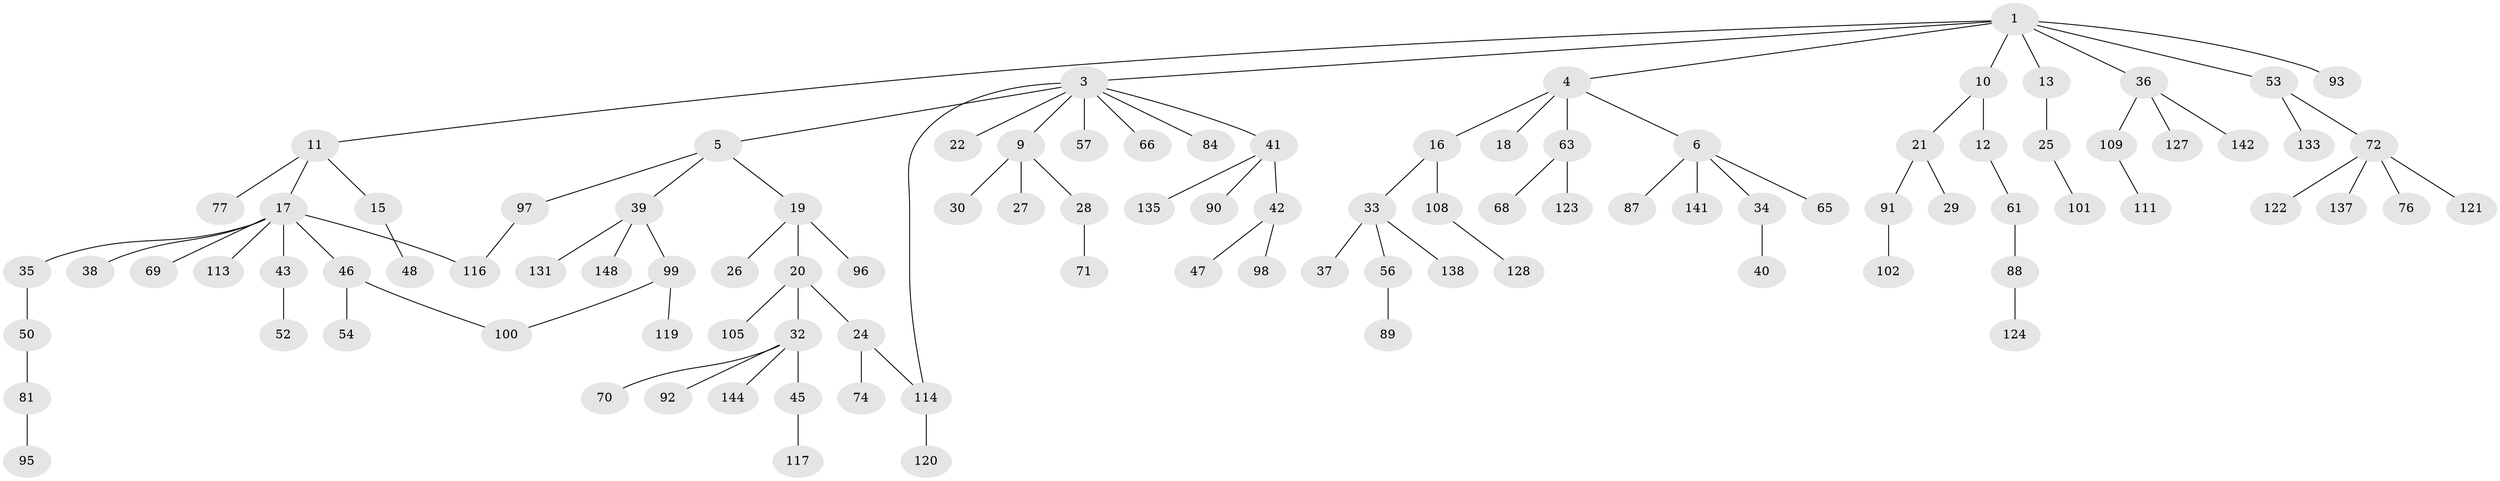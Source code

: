 // Generated by graph-tools (version 1.1) at 2025/23/03/03/25 07:23:33]
// undirected, 101 vertices, 103 edges
graph export_dot {
graph [start="1"]
  node [color=gray90,style=filled];
  1 [super="+2"];
  3 [super="+7"];
  4 [super="+14"];
  5 [super="+73"];
  6 [super="+8"];
  9 [super="+136"];
  10 [super="+110"];
  11 [super="+55"];
  12 [super="+59"];
  13;
  15 [super="+62"];
  16 [super="+67"];
  17 [super="+23"];
  18;
  19 [super="+49"];
  20 [super="+75"];
  21 [super="+140"];
  22;
  24 [super="+60"];
  25 [super="+86"];
  26 [super="+85"];
  27 [super="+145"];
  28 [super="+31"];
  29;
  30;
  32 [super="+44"];
  33;
  34;
  35;
  36 [super="+79"];
  37 [super="+139"];
  38 [super="+83"];
  39 [super="+64"];
  40;
  41 [super="+80"];
  42 [super="+51"];
  43 [super="+78"];
  45 [super="+58"];
  46 [super="+129"];
  47 [super="+82"];
  48;
  50;
  52;
  53;
  54 [super="+106"];
  56 [super="+103"];
  57;
  61;
  63 [super="+147"];
  65;
  66;
  68;
  69;
  70 [super="+130"];
  71;
  72 [super="+115"];
  74;
  76 [super="+118"];
  77;
  81 [super="+107"];
  84;
  87 [super="+146"];
  88 [super="+126"];
  89;
  90;
  91 [super="+94"];
  92;
  93;
  95 [super="+132"];
  96;
  97;
  98;
  99 [super="+104"];
  100;
  101;
  102 [super="+112"];
  105;
  108 [super="+125"];
  109;
  111;
  113;
  114 [super="+149"];
  116;
  117;
  119;
  120;
  121;
  122;
  123;
  124;
  127 [super="+143"];
  128;
  131 [super="+134"];
  133;
  135;
  137;
  138;
  141;
  142;
  144;
  148;
  1 -- 11;
  1 -- 93;
  1 -- 3;
  1 -- 4;
  1 -- 36;
  1 -- 53;
  1 -- 10;
  1 -- 13;
  3 -- 5;
  3 -- 41;
  3 -- 57;
  3 -- 66;
  3 -- 84;
  3 -- 22;
  3 -- 9;
  3 -- 114;
  4 -- 6;
  4 -- 16;
  4 -- 18;
  4 -- 63;
  5 -- 19;
  5 -- 39;
  5 -- 97;
  6 -- 87;
  6 -- 65;
  6 -- 34;
  6 -- 141;
  9 -- 27;
  9 -- 28;
  9 -- 30;
  10 -- 12;
  10 -- 21;
  11 -- 15;
  11 -- 17;
  11 -- 77;
  12 -- 61;
  13 -- 25;
  15 -- 48;
  16 -- 33;
  16 -- 108;
  17 -- 35;
  17 -- 116;
  17 -- 113;
  17 -- 69;
  17 -- 38;
  17 -- 43;
  17 -- 46;
  19 -- 20;
  19 -- 26;
  19 -- 96 [weight=2];
  20 -- 24;
  20 -- 32;
  20 -- 105;
  21 -- 29;
  21 -- 91;
  24 -- 74;
  24 -- 114;
  25 -- 101;
  28 -- 71;
  32 -- 92;
  32 -- 45;
  32 -- 144;
  32 -- 70;
  33 -- 37;
  33 -- 56;
  33 -- 138;
  34 -- 40;
  35 -- 50;
  36 -- 109;
  36 -- 142;
  36 -- 127;
  39 -- 99;
  39 -- 131;
  39 -- 148;
  41 -- 42;
  41 -- 90;
  41 -- 135;
  42 -- 47;
  42 -- 98;
  43 -- 52;
  45 -- 117;
  46 -- 54;
  46 -- 100;
  50 -- 81;
  53 -- 72;
  53 -- 133;
  56 -- 89;
  61 -- 88;
  63 -- 68;
  63 -- 123;
  72 -- 76;
  72 -- 137;
  72 -- 121;
  72 -- 122;
  81 -- 95;
  88 -- 124;
  91 -- 102;
  97 -- 116;
  99 -- 100;
  99 -- 119;
  108 -- 128;
  109 -- 111;
  114 -- 120;
}

